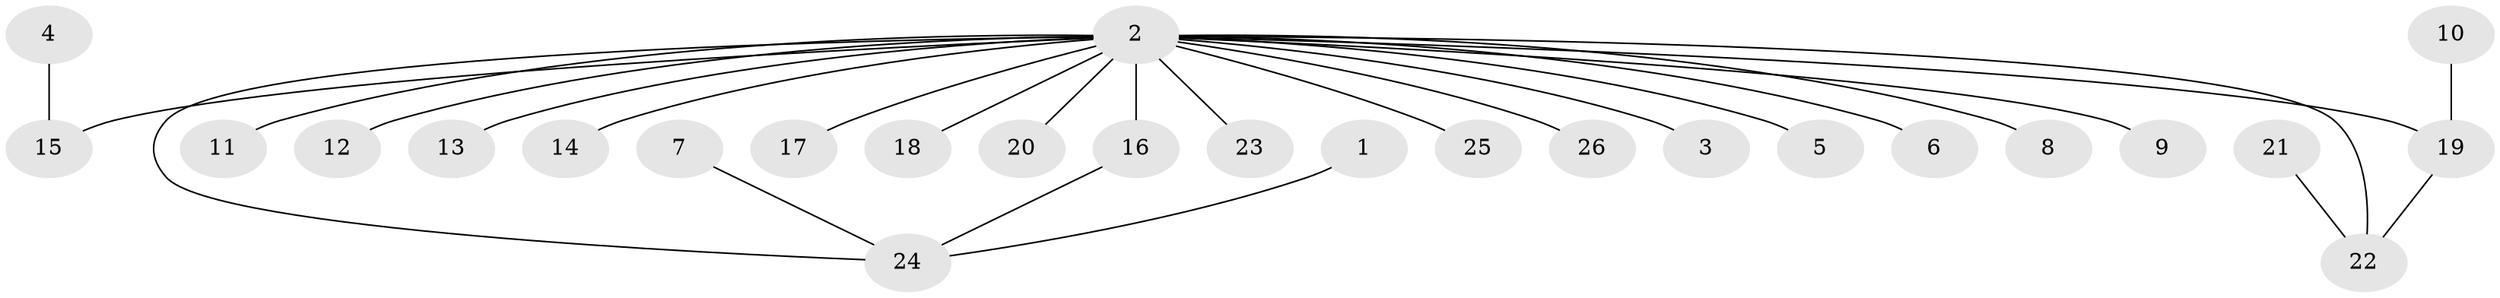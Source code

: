 // original degree distribution, {17: 0.0196078431372549, 2: 0.17647058823529413, 7: 0.0196078431372549, 6: 0.0392156862745098, 5: 0.0392156862745098, 1: 0.6274509803921569, 4: 0.0392156862745098, 3: 0.0392156862745098}
// Generated by graph-tools (version 1.1) at 2025/26/03/09/25 03:26:04]
// undirected, 26 vertices, 27 edges
graph export_dot {
graph [start="1"]
  node [color=gray90,style=filled];
  1;
  2;
  3;
  4;
  5;
  6;
  7;
  8;
  9;
  10;
  11;
  12;
  13;
  14;
  15;
  16;
  17;
  18;
  19;
  20;
  21;
  22;
  23;
  24;
  25;
  26;
  1 -- 24 [weight=1.0];
  2 -- 3 [weight=1.0];
  2 -- 5 [weight=1.0];
  2 -- 6 [weight=1.0];
  2 -- 8 [weight=1.0];
  2 -- 9 [weight=1.0];
  2 -- 11 [weight=1.0];
  2 -- 12 [weight=1.0];
  2 -- 13 [weight=1.0];
  2 -- 14 [weight=1.0];
  2 -- 15 [weight=1.0];
  2 -- 16 [weight=1.0];
  2 -- 17 [weight=1.0];
  2 -- 18 [weight=2.0];
  2 -- 19 [weight=1.0];
  2 -- 20 [weight=1.0];
  2 -- 22 [weight=1.0];
  2 -- 23 [weight=1.0];
  2 -- 24 [weight=1.0];
  2 -- 25 [weight=1.0];
  2 -- 26 [weight=1.0];
  4 -- 15 [weight=1.0];
  7 -- 24 [weight=1.0];
  10 -- 19 [weight=1.0];
  16 -- 24 [weight=1.0];
  19 -- 22 [weight=1.0];
  21 -- 22 [weight=1.0];
}

